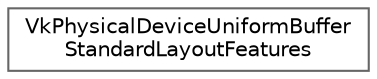 digraph "类继承关系图"
{
 // LATEX_PDF_SIZE
  bgcolor="transparent";
  edge [fontname=Helvetica,fontsize=10,labelfontname=Helvetica,labelfontsize=10];
  node [fontname=Helvetica,fontsize=10,shape=box,height=0.2,width=0.4];
  rankdir="LR";
  Node0 [id="Node000000",label="VkPhysicalDeviceUniformBuffer\lStandardLayoutFeatures",height=0.2,width=0.4,color="grey40", fillcolor="white", style="filled",URL="$struct_vk_physical_device_uniform_buffer_standard_layout_features.html",tooltip=" "];
}
